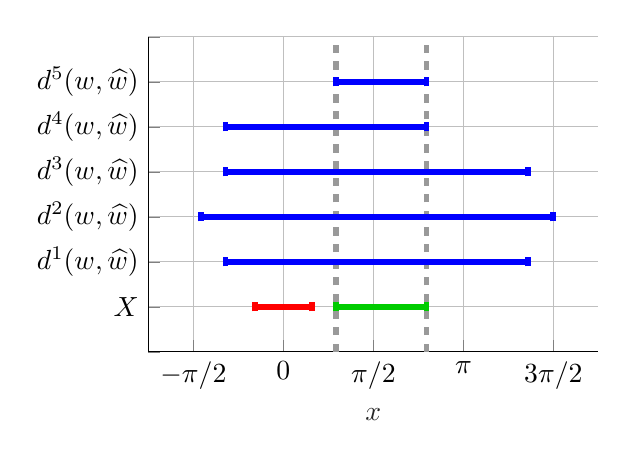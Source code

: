 % This file was created by matlab2tikz.
%
%The latest updates can be retrieved from
%  http://www.mathworks.com/matlabcentral/fileexchange/22022-matlab2tikz-matlab2tikz
%where you can also make suggestions and rate matlab2tikz.
%
\begin{tikzpicture}

\begin{axis}[%
width=5.714cm,
height=4cm,
at={(0cm,0cm)},
scale only axis,
xmin=-2.356,
xmax=5.498,
xtick={-3.142,-1.571,0,1.571,3.142,4.712},
xticklabels={{$-\pi$},{$-\pi/2$},{$0$},{$\pi/2$},{$\pi$},{$3\pi/2$}},
xlabel style={font=\color{white!15!black}},
xlabel={$x$},
ymin=-1,
ymax=6,
ytick={-1,0,1,2,3,4,5,6},
yticklabels={{},{$X$},{$d^{1}(w, \widehat{w})$},{$d^{2}(w, \widehat{w})$},{$d^{3}(w, \widehat{w})$},{$d^{4}(w, \widehat{w})$},{$d^{5}(w, \widehat{w})$},{}},
axis background/.style={fill=white},
axis x line*=bottom,
axis y line*=left,
xmajorgrids,
ymajorgrids
]
\addplot [color=red, line width=2.0pt, forget plot]
  table[row sep=crcr]{%
-0.5	0\\
0.5	0\\
};
\addplot [color=red, line width=2.0pt, forget plot]
  table[row sep=crcr]{%
-0.5	-0.1\\
-0.5	0.1\\
};
\addplot [color=red, line width=2.0pt, forget plot]
  table[row sep=crcr]{%
0.5	-0.1\\
0.5	0.1\\
};
\addplot [color=black!20!green, line width=2.0pt, forget plot]
  table[row sep=crcr]{%
0.916	0\\
2.5	0\\
};
\addplot [color=white!60!black, dashed, line width=2.0pt, forget plot]
  table[row sep=crcr]{%
0.916	-1\\
0.916	6\\
};
\addplot [color=white!60!black, dashed, line width=2.0pt, forget plot]
  table[row sep=crcr]{%
2.5	-1\\
2.5	6\\
};
\addplot [color=black!20!green, line width=2.0pt, forget plot]
  table[row sep=crcr]{%
0.916	-0.1\\
0.916	0.1\\
};
\addplot [color=black!20!green, line width=2.0pt, forget plot]
  table[row sep=crcr]{%
2.5	-0.1\\
2.5	0.1\\
};
\addplot [color=blue, line width=2.0pt, forget plot]
  table[row sep=crcr]{%
-1.009	1\\
4.274	1\\
};
\addplot [color=blue, line width=2.0pt, forget plot]
  table[row sep=crcr]{%
-1.009	0.9\\
-1.009	1.1\\
};
\addplot [color=blue, line width=2.0pt, forget plot]
  table[row sep=crcr]{%
4.274	0.9\\
4.274	1.1\\
};
\addplot [color=blue, line width=2.0pt, forget plot]
  table[row sep=crcr]{%
-1.443	2\\
4.708	2\\
};
\addplot [color=blue, line width=2.0pt, forget plot]
  table[row sep=crcr]{%
-1.443	1.9\\
-1.443	2.1\\
};
\addplot [color=blue, line width=2.0pt, forget plot]
  table[row sep=crcr]{%
4.708	1.9\\
4.708	2.1\\
};
\addplot [color=blue, line width=2.0pt, forget plot]
  table[row sep=crcr]{%
-1.009	3\\
4.274	3\\
};
\addplot [color=blue, line width=2.0pt, forget plot]
  table[row sep=crcr]{%
-1.009	2.9\\
-1.009	3.1\\
};
\addplot [color=blue, line width=2.0pt, forget plot]
  table[row sep=crcr]{%
4.274	2.9\\
4.274	3.1\\
};
\addplot [color=blue, line width=2.0pt, forget plot]
  table[row sep=crcr]{%
-1.009	4\\
2.502	4\\
};
\addplot [color=blue, line width=2.0pt, forget plot]
  table[row sep=crcr]{%
-1.009	3.9\\
-1.009	4.1\\
};
\addplot [color=blue, line width=2.0pt, forget plot]
  table[row sep=crcr]{%
2.502	3.9\\
2.502	4.1\\
};
\addplot [color=blue, line width=2.0pt, forget plot]
  table[row sep=crcr]{%
0.916	5\\
2.502	5\\
};
\addplot [color=blue, line width=2.0pt, forget plot]
  table[row sep=crcr]{%
0.916	4.9\\
0.916	5.1\\
};
\addplot [color=blue, line width=2.0pt, forget plot]
  table[row sep=crcr]{%
2.502	4.9\\
2.502	5.1\\
};
\end{axis}
\end{tikzpicture}%